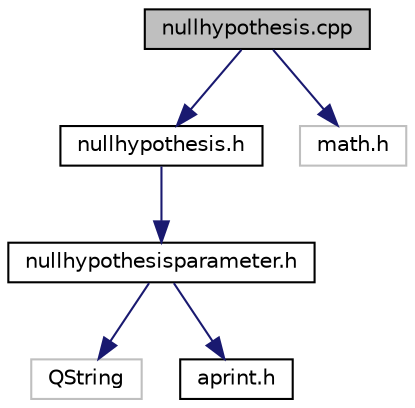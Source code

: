 digraph "nullhypothesis.cpp"
{
  edge [fontname="Helvetica",fontsize="10",labelfontname="Helvetica",labelfontsize="10"];
  node [fontname="Helvetica",fontsize="10",shape=record];
  Node0 [label="nullhypothesis.cpp",height=0.2,width=0.4,color="black", fillcolor="grey75", style="filled", fontcolor="black"];
  Node0 -> Node1 [color="midnightblue",fontsize="10",style="solid",fontname="Helvetica"];
  Node1 [label="nullhypothesis.h",height=0.2,width=0.4,color="black", fillcolor="white", style="filled",URL="$nullhypothesis_8h.html"];
  Node1 -> Node2 [color="midnightblue",fontsize="10",style="solid",fontname="Helvetica"];
  Node2 [label="nullhypothesisparameter.h",height=0.2,width=0.4,color="black", fillcolor="white", style="filled",URL="$nullhypothesisparameter_8h.html"];
  Node2 -> Node3 [color="midnightblue",fontsize="10",style="solid",fontname="Helvetica"];
  Node3 [label="QString",height=0.2,width=0.4,color="grey75", fillcolor="white", style="filled"];
  Node2 -> Node4 [color="midnightblue",fontsize="10",style="solid",fontname="Helvetica"];
  Node4 [label="aprint.h",height=0.2,width=0.4,color="black", fillcolor="white", style="filled",URL="$aprint_8h.html"];
  Node0 -> Node5 [color="midnightblue",fontsize="10",style="solid",fontname="Helvetica"];
  Node5 [label="math.h",height=0.2,width=0.4,color="grey75", fillcolor="white", style="filled"];
}
